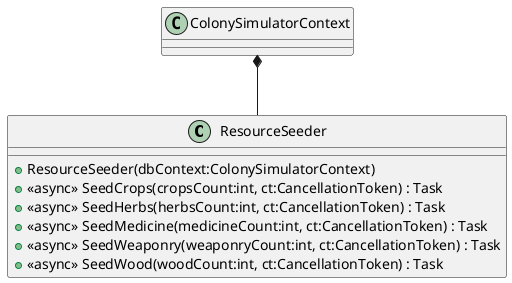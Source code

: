 @startuml
class ResourceSeeder {
    + ResourceSeeder(dbContext:ColonySimulatorContext)
    + <<async>> SeedCrops(cropsCount:int, ct:CancellationToken) : Task
    + <<async>> SeedHerbs(herbsCount:int, ct:CancellationToken) : Task
    + <<async>> SeedMedicine(medicineCount:int, ct:CancellationToken) : Task
    + <<async>> SeedWeaponry(weaponryCount:int, ct:CancellationToken) : Task
    + <<async>> SeedWood(woodCount:int, ct:CancellationToken) : Task
}

ColonySimulatorContext *-- ResourceSeeder
@enduml

